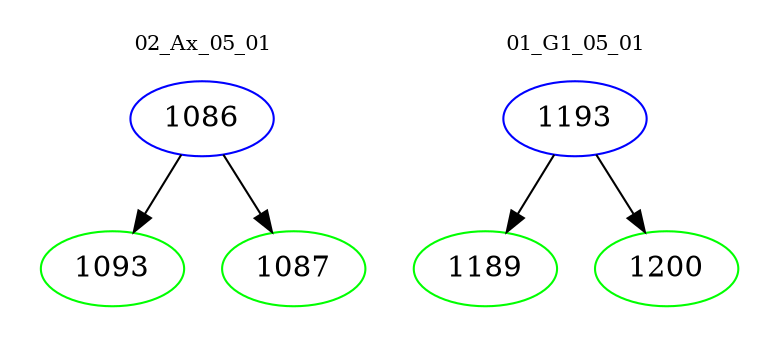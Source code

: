 digraph{
subgraph cluster_0 {
color = white
label = "02_Ax_05_01";
fontsize=10;
T0_1086 [label="1086", color="blue"]
T0_1086 -> T0_1093 [color="black"]
T0_1093 [label="1093", color="green"]
T0_1086 -> T0_1087 [color="black"]
T0_1087 [label="1087", color="green"]
}
subgraph cluster_1 {
color = white
label = "01_G1_05_01";
fontsize=10;
T1_1193 [label="1193", color="blue"]
T1_1193 -> T1_1189 [color="black"]
T1_1189 [label="1189", color="green"]
T1_1193 -> T1_1200 [color="black"]
T1_1200 [label="1200", color="green"]
}
}

